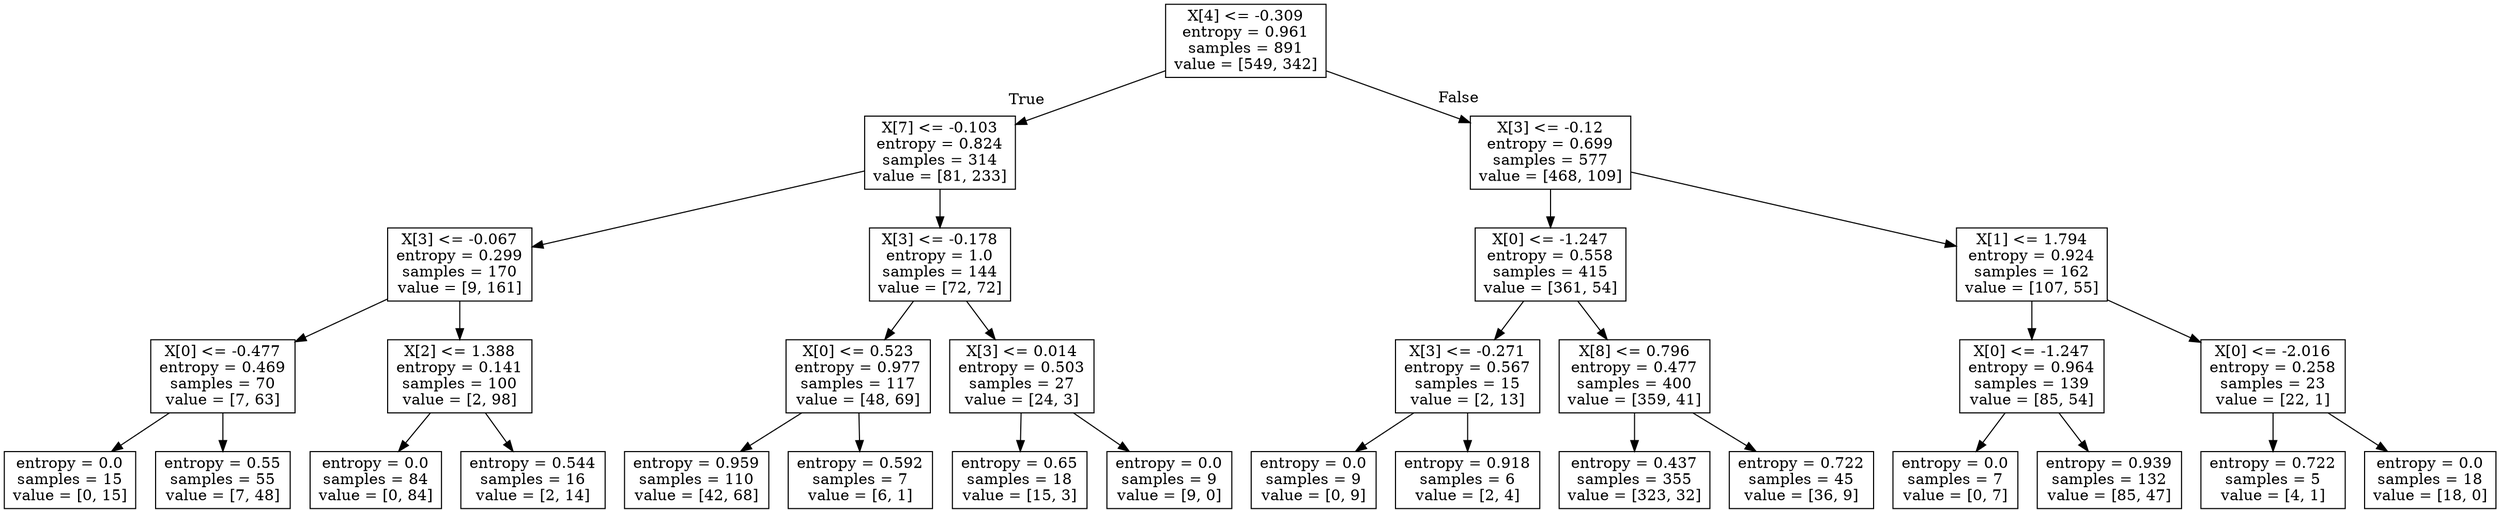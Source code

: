 digraph Tree {
node [shape=box] ;
0 [label="X[4] <= -0.309\nentropy = 0.961\nsamples = 891\nvalue = [549, 342]"] ;
1 [label="X[7] <= -0.103\nentropy = 0.824\nsamples = 314\nvalue = [81, 233]"] ;
0 -> 1 [labeldistance=2.5, labelangle=45, headlabel="True"] ;
2 [label="X[3] <= -0.067\nentropy = 0.299\nsamples = 170\nvalue = [9, 161]"] ;
1 -> 2 ;
3 [label="X[0] <= -0.477\nentropy = 0.469\nsamples = 70\nvalue = [7, 63]"] ;
2 -> 3 ;
4 [label="entropy = 0.0\nsamples = 15\nvalue = [0, 15]"] ;
3 -> 4 ;
5 [label="entropy = 0.55\nsamples = 55\nvalue = [7, 48]"] ;
3 -> 5 ;
6 [label="X[2] <= 1.388\nentropy = 0.141\nsamples = 100\nvalue = [2, 98]"] ;
2 -> 6 ;
7 [label="entropy = 0.0\nsamples = 84\nvalue = [0, 84]"] ;
6 -> 7 ;
8 [label="entropy = 0.544\nsamples = 16\nvalue = [2, 14]"] ;
6 -> 8 ;
9 [label="X[3] <= -0.178\nentropy = 1.0\nsamples = 144\nvalue = [72, 72]"] ;
1 -> 9 ;
10 [label="X[0] <= 0.523\nentropy = 0.977\nsamples = 117\nvalue = [48, 69]"] ;
9 -> 10 ;
11 [label="entropy = 0.959\nsamples = 110\nvalue = [42, 68]"] ;
10 -> 11 ;
12 [label="entropy = 0.592\nsamples = 7\nvalue = [6, 1]"] ;
10 -> 12 ;
13 [label="X[3] <= 0.014\nentropy = 0.503\nsamples = 27\nvalue = [24, 3]"] ;
9 -> 13 ;
14 [label="entropy = 0.65\nsamples = 18\nvalue = [15, 3]"] ;
13 -> 14 ;
15 [label="entropy = 0.0\nsamples = 9\nvalue = [9, 0]"] ;
13 -> 15 ;
16 [label="X[3] <= -0.12\nentropy = 0.699\nsamples = 577\nvalue = [468, 109]"] ;
0 -> 16 [labeldistance=2.5, labelangle=-45, headlabel="False"] ;
17 [label="X[0] <= -1.247\nentropy = 0.558\nsamples = 415\nvalue = [361, 54]"] ;
16 -> 17 ;
18 [label="X[3] <= -0.271\nentropy = 0.567\nsamples = 15\nvalue = [2, 13]"] ;
17 -> 18 ;
19 [label="entropy = 0.0\nsamples = 9\nvalue = [0, 9]"] ;
18 -> 19 ;
20 [label="entropy = 0.918\nsamples = 6\nvalue = [2, 4]"] ;
18 -> 20 ;
21 [label="X[8] <= 0.796\nentropy = 0.477\nsamples = 400\nvalue = [359, 41]"] ;
17 -> 21 ;
22 [label="entropy = 0.437\nsamples = 355\nvalue = [323, 32]"] ;
21 -> 22 ;
23 [label="entropy = 0.722\nsamples = 45\nvalue = [36, 9]"] ;
21 -> 23 ;
24 [label="X[1] <= 1.794\nentropy = 0.924\nsamples = 162\nvalue = [107, 55]"] ;
16 -> 24 ;
25 [label="X[0] <= -1.247\nentropy = 0.964\nsamples = 139\nvalue = [85, 54]"] ;
24 -> 25 ;
26 [label="entropy = 0.0\nsamples = 7\nvalue = [0, 7]"] ;
25 -> 26 ;
27 [label="entropy = 0.939\nsamples = 132\nvalue = [85, 47]"] ;
25 -> 27 ;
28 [label="X[0] <= -2.016\nentropy = 0.258\nsamples = 23\nvalue = [22, 1]"] ;
24 -> 28 ;
29 [label="entropy = 0.722\nsamples = 5\nvalue = [4, 1]"] ;
28 -> 29 ;
30 [label="entropy = 0.0\nsamples = 18\nvalue = [18, 0]"] ;
28 -> 30 ;
}